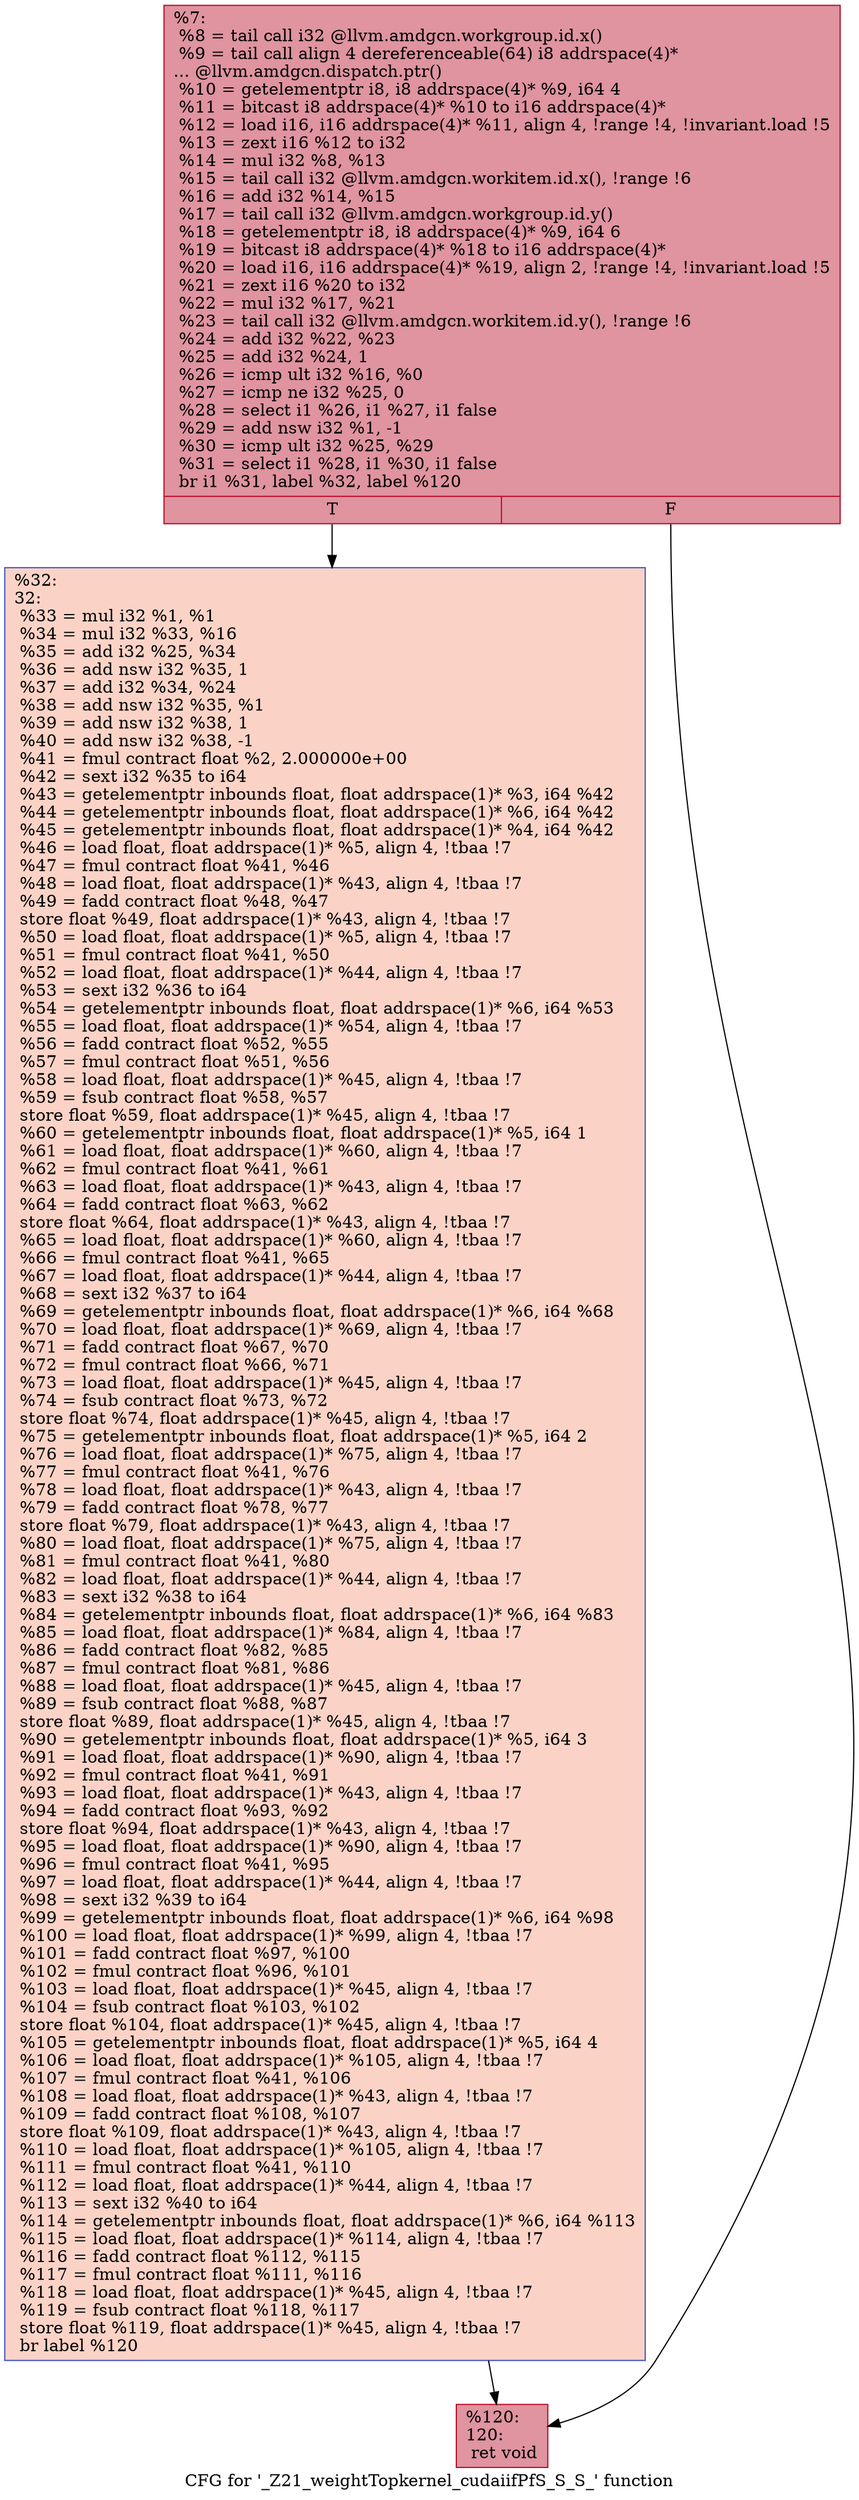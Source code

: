 digraph "CFG for '_Z21_weightTopkernel_cudaiifPfS_S_S_' function" {
	label="CFG for '_Z21_weightTopkernel_cudaiifPfS_S_S_' function";

	Node0x5046650 [shape=record,color="#b70d28ff", style=filled, fillcolor="#b70d2870",label="{%7:\l  %8 = tail call i32 @llvm.amdgcn.workgroup.id.x()\l  %9 = tail call align 4 dereferenceable(64) i8 addrspace(4)*\l... @llvm.amdgcn.dispatch.ptr()\l  %10 = getelementptr i8, i8 addrspace(4)* %9, i64 4\l  %11 = bitcast i8 addrspace(4)* %10 to i16 addrspace(4)*\l  %12 = load i16, i16 addrspace(4)* %11, align 4, !range !4, !invariant.load !5\l  %13 = zext i16 %12 to i32\l  %14 = mul i32 %8, %13\l  %15 = tail call i32 @llvm.amdgcn.workitem.id.x(), !range !6\l  %16 = add i32 %14, %15\l  %17 = tail call i32 @llvm.amdgcn.workgroup.id.y()\l  %18 = getelementptr i8, i8 addrspace(4)* %9, i64 6\l  %19 = bitcast i8 addrspace(4)* %18 to i16 addrspace(4)*\l  %20 = load i16, i16 addrspace(4)* %19, align 2, !range !4, !invariant.load !5\l  %21 = zext i16 %20 to i32\l  %22 = mul i32 %17, %21\l  %23 = tail call i32 @llvm.amdgcn.workitem.id.y(), !range !6\l  %24 = add i32 %22, %23\l  %25 = add i32 %24, 1\l  %26 = icmp ult i32 %16, %0\l  %27 = icmp ne i32 %25, 0\l  %28 = select i1 %26, i1 %27, i1 false\l  %29 = add nsw i32 %1, -1\l  %30 = icmp ult i32 %25, %29\l  %31 = select i1 %28, i1 %30, i1 false\l  br i1 %31, label %32, label %120\l|{<s0>T|<s1>F}}"];
	Node0x5046650:s0 -> Node0x504a3d0;
	Node0x5046650:s1 -> Node0x504a460;
	Node0x504a3d0 [shape=record,color="#3d50c3ff", style=filled, fillcolor="#f59c7d70",label="{%32:\l32:                                               \l  %33 = mul i32 %1, %1\l  %34 = mul i32 %33, %16\l  %35 = add i32 %25, %34\l  %36 = add nsw i32 %35, 1\l  %37 = add i32 %34, %24\l  %38 = add nsw i32 %35, %1\l  %39 = add nsw i32 %38, 1\l  %40 = add nsw i32 %38, -1\l  %41 = fmul contract float %2, 2.000000e+00\l  %42 = sext i32 %35 to i64\l  %43 = getelementptr inbounds float, float addrspace(1)* %3, i64 %42\l  %44 = getelementptr inbounds float, float addrspace(1)* %6, i64 %42\l  %45 = getelementptr inbounds float, float addrspace(1)* %4, i64 %42\l  %46 = load float, float addrspace(1)* %5, align 4, !tbaa !7\l  %47 = fmul contract float %41, %46\l  %48 = load float, float addrspace(1)* %43, align 4, !tbaa !7\l  %49 = fadd contract float %48, %47\l  store float %49, float addrspace(1)* %43, align 4, !tbaa !7\l  %50 = load float, float addrspace(1)* %5, align 4, !tbaa !7\l  %51 = fmul contract float %41, %50\l  %52 = load float, float addrspace(1)* %44, align 4, !tbaa !7\l  %53 = sext i32 %36 to i64\l  %54 = getelementptr inbounds float, float addrspace(1)* %6, i64 %53\l  %55 = load float, float addrspace(1)* %54, align 4, !tbaa !7\l  %56 = fadd contract float %52, %55\l  %57 = fmul contract float %51, %56\l  %58 = load float, float addrspace(1)* %45, align 4, !tbaa !7\l  %59 = fsub contract float %58, %57\l  store float %59, float addrspace(1)* %45, align 4, !tbaa !7\l  %60 = getelementptr inbounds float, float addrspace(1)* %5, i64 1\l  %61 = load float, float addrspace(1)* %60, align 4, !tbaa !7\l  %62 = fmul contract float %41, %61\l  %63 = load float, float addrspace(1)* %43, align 4, !tbaa !7\l  %64 = fadd contract float %63, %62\l  store float %64, float addrspace(1)* %43, align 4, !tbaa !7\l  %65 = load float, float addrspace(1)* %60, align 4, !tbaa !7\l  %66 = fmul contract float %41, %65\l  %67 = load float, float addrspace(1)* %44, align 4, !tbaa !7\l  %68 = sext i32 %37 to i64\l  %69 = getelementptr inbounds float, float addrspace(1)* %6, i64 %68\l  %70 = load float, float addrspace(1)* %69, align 4, !tbaa !7\l  %71 = fadd contract float %67, %70\l  %72 = fmul contract float %66, %71\l  %73 = load float, float addrspace(1)* %45, align 4, !tbaa !7\l  %74 = fsub contract float %73, %72\l  store float %74, float addrspace(1)* %45, align 4, !tbaa !7\l  %75 = getelementptr inbounds float, float addrspace(1)* %5, i64 2\l  %76 = load float, float addrspace(1)* %75, align 4, !tbaa !7\l  %77 = fmul contract float %41, %76\l  %78 = load float, float addrspace(1)* %43, align 4, !tbaa !7\l  %79 = fadd contract float %78, %77\l  store float %79, float addrspace(1)* %43, align 4, !tbaa !7\l  %80 = load float, float addrspace(1)* %75, align 4, !tbaa !7\l  %81 = fmul contract float %41, %80\l  %82 = load float, float addrspace(1)* %44, align 4, !tbaa !7\l  %83 = sext i32 %38 to i64\l  %84 = getelementptr inbounds float, float addrspace(1)* %6, i64 %83\l  %85 = load float, float addrspace(1)* %84, align 4, !tbaa !7\l  %86 = fadd contract float %82, %85\l  %87 = fmul contract float %81, %86\l  %88 = load float, float addrspace(1)* %45, align 4, !tbaa !7\l  %89 = fsub contract float %88, %87\l  store float %89, float addrspace(1)* %45, align 4, !tbaa !7\l  %90 = getelementptr inbounds float, float addrspace(1)* %5, i64 3\l  %91 = load float, float addrspace(1)* %90, align 4, !tbaa !7\l  %92 = fmul contract float %41, %91\l  %93 = load float, float addrspace(1)* %43, align 4, !tbaa !7\l  %94 = fadd contract float %93, %92\l  store float %94, float addrspace(1)* %43, align 4, !tbaa !7\l  %95 = load float, float addrspace(1)* %90, align 4, !tbaa !7\l  %96 = fmul contract float %41, %95\l  %97 = load float, float addrspace(1)* %44, align 4, !tbaa !7\l  %98 = sext i32 %39 to i64\l  %99 = getelementptr inbounds float, float addrspace(1)* %6, i64 %98\l  %100 = load float, float addrspace(1)* %99, align 4, !tbaa !7\l  %101 = fadd contract float %97, %100\l  %102 = fmul contract float %96, %101\l  %103 = load float, float addrspace(1)* %45, align 4, !tbaa !7\l  %104 = fsub contract float %103, %102\l  store float %104, float addrspace(1)* %45, align 4, !tbaa !7\l  %105 = getelementptr inbounds float, float addrspace(1)* %5, i64 4\l  %106 = load float, float addrspace(1)* %105, align 4, !tbaa !7\l  %107 = fmul contract float %41, %106\l  %108 = load float, float addrspace(1)* %43, align 4, !tbaa !7\l  %109 = fadd contract float %108, %107\l  store float %109, float addrspace(1)* %43, align 4, !tbaa !7\l  %110 = load float, float addrspace(1)* %105, align 4, !tbaa !7\l  %111 = fmul contract float %41, %110\l  %112 = load float, float addrspace(1)* %44, align 4, !tbaa !7\l  %113 = sext i32 %40 to i64\l  %114 = getelementptr inbounds float, float addrspace(1)* %6, i64 %113\l  %115 = load float, float addrspace(1)* %114, align 4, !tbaa !7\l  %116 = fadd contract float %112, %115\l  %117 = fmul contract float %111, %116\l  %118 = load float, float addrspace(1)* %45, align 4, !tbaa !7\l  %119 = fsub contract float %118, %117\l  store float %119, float addrspace(1)* %45, align 4, !tbaa !7\l  br label %120\l}"];
	Node0x504a3d0 -> Node0x504a460;
	Node0x504a460 [shape=record,color="#b70d28ff", style=filled, fillcolor="#b70d2870",label="{%120:\l120:                                              \l  ret void\l}"];
}
